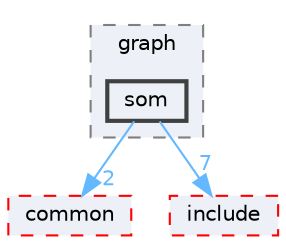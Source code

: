 digraph "external/taskflow/3rd-party/tbb/examples/graph/som"
{
 // LATEX_PDF_SIZE
  bgcolor="transparent";
  edge [fontname=Helvetica,fontsize=10,labelfontname=Helvetica,labelfontsize=10];
  node [fontname=Helvetica,fontsize=10,shape=box,height=0.2,width=0.4];
  compound=true
  subgraph clusterdir_5c1ff9a9d529b3731c40a8c08de40ad5 {
    graph [ bgcolor="#edf0f7", pencolor="grey50", label="graph", fontname=Helvetica,fontsize=10 style="filled,dashed", URL="dir_5c1ff9a9d529b3731c40a8c08de40ad5.html",tooltip=""]
  dir_29e94b19d314217ccacc0b2733658e23 [label="som", fillcolor="#edf0f7", color="grey25", style="filled,bold", URL="dir_29e94b19d314217ccacc0b2733658e23.html",tooltip=""];
  }
  dir_54703c436fa5ff1ab20c927331cf8a3a [label="common", fillcolor="#edf0f7", color="red", style="filled,dashed", URL="dir_54703c436fa5ff1ab20c927331cf8a3a.html",tooltip=""];
  dir_9a108c806b4257aefe6c62ce1f799fad [label="include", fillcolor="#edf0f7", color="red", style="filled,dashed", URL="dir_9a108c806b4257aefe6c62ce1f799fad.html",tooltip=""];
  dir_29e94b19d314217ccacc0b2733658e23->dir_54703c436fa5ff1ab20c927331cf8a3a [headlabel="2", labeldistance=1.5 headhref="dir_000671_000148.html" href="dir_000671_000148.html" color="steelblue1" fontcolor="steelblue1"];
  dir_29e94b19d314217ccacc0b2733658e23->dir_9a108c806b4257aefe6c62ce1f799fad [headlabel="7", labeldistance=1.5 headhref="dir_000671_000389.html" href="dir_000671_000389.html" color="steelblue1" fontcolor="steelblue1"];
}
